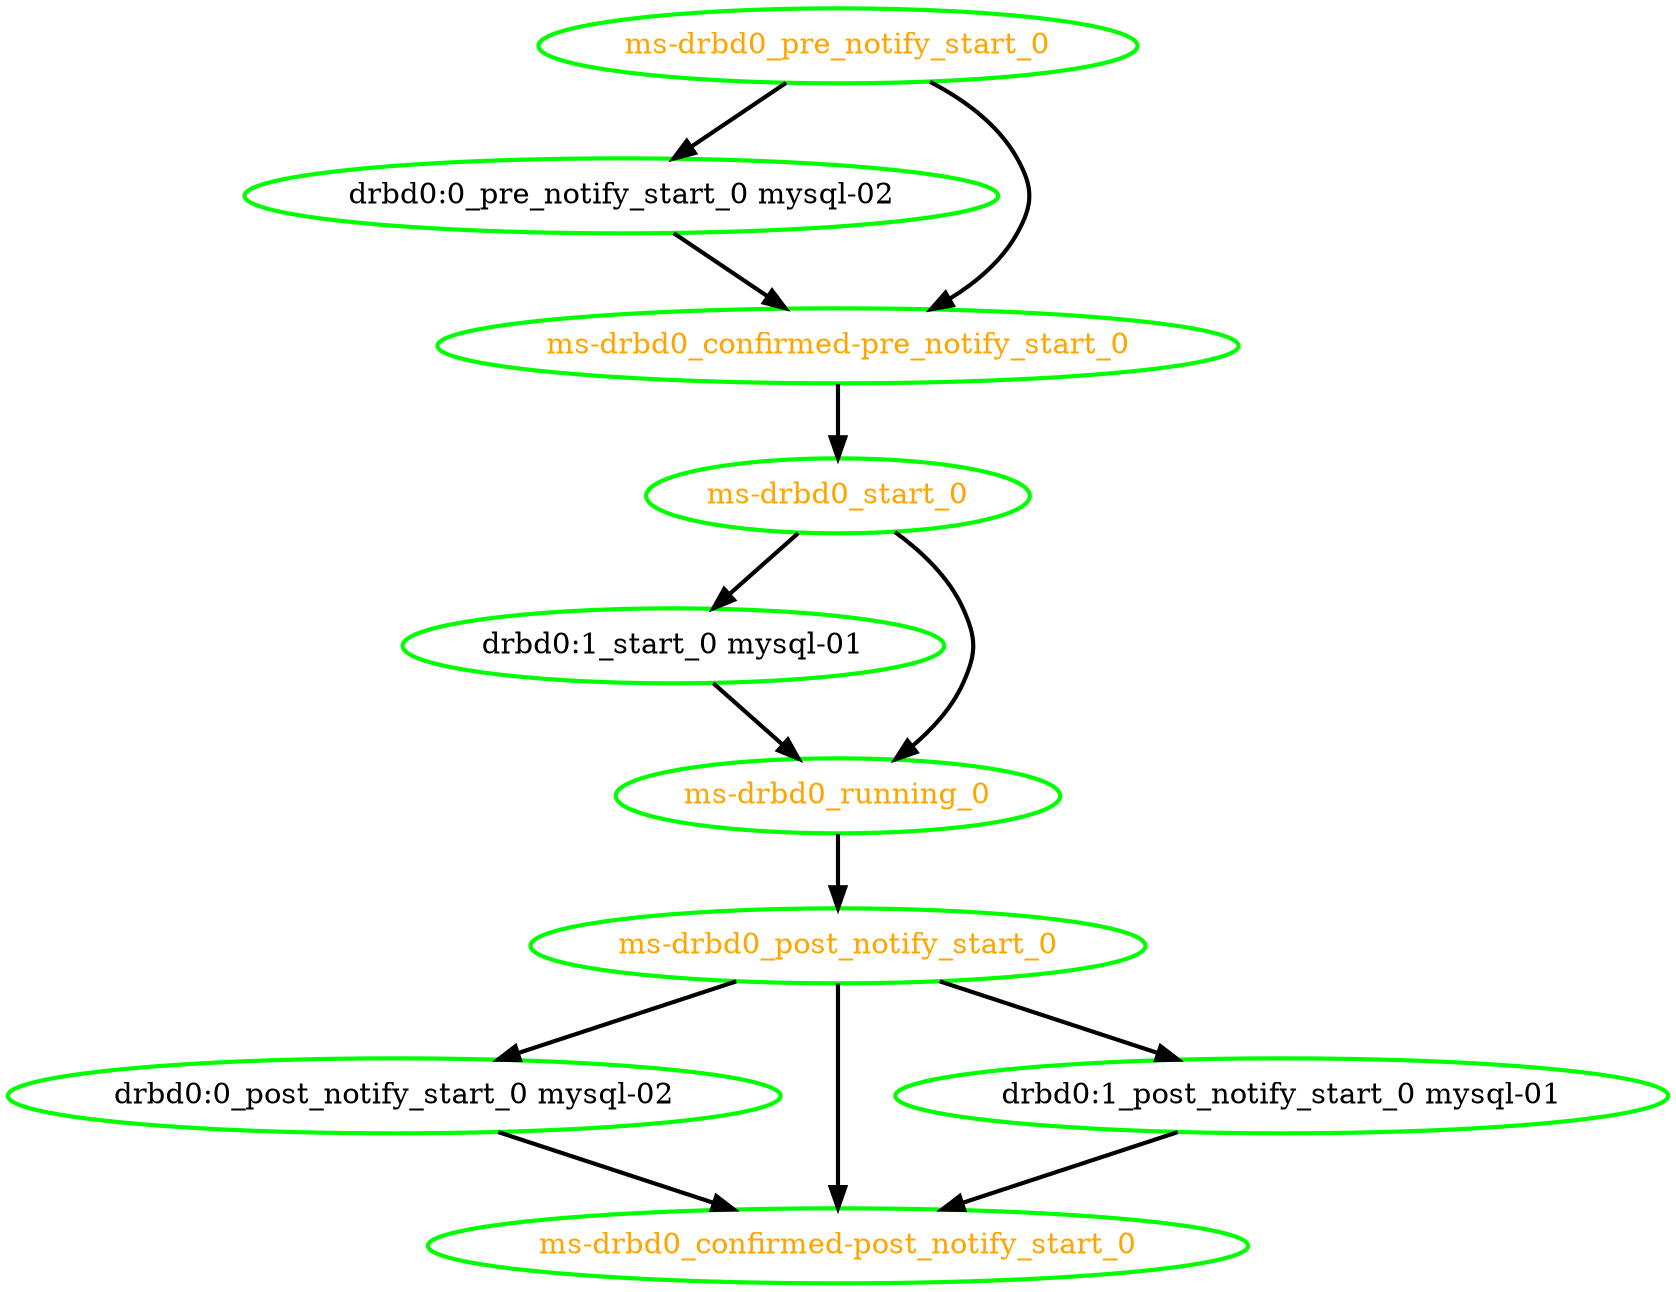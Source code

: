 digraph "g" {
"drbd0:0_post_notify_start_0 mysql-02" -> "ms-drbd0_confirmed-post_notify_start_0" [ style = bold]
"drbd0:0_post_notify_start_0 mysql-02" [ style=bold color="green" fontcolor="black"  ]
"drbd0:0_pre_notify_start_0 mysql-02" -> "ms-drbd0_confirmed-pre_notify_start_0" [ style = bold]
"drbd0:0_pre_notify_start_0 mysql-02" [ style=bold color="green" fontcolor="black"  ]
"drbd0:1_post_notify_start_0 mysql-01" -> "ms-drbd0_confirmed-post_notify_start_0" [ style = bold]
"drbd0:1_post_notify_start_0 mysql-01" [ style=bold color="green" fontcolor="black"  ]
"drbd0:1_start_0 mysql-01" -> "ms-drbd0_running_0" [ style = bold]
"drbd0:1_start_0 mysql-01" [ style=bold color="green" fontcolor="black"  ]
"ms-drbd0_confirmed-post_notify_start_0" [ style=bold color="green" fontcolor="orange"  ]
"ms-drbd0_confirmed-pre_notify_start_0" -> "ms-drbd0_start_0" [ style = bold]
"ms-drbd0_confirmed-pre_notify_start_0" [ style=bold color="green" fontcolor="orange"  ]
"ms-drbd0_post_notify_start_0" -> "drbd0:0_post_notify_start_0 mysql-02" [ style = bold]
"ms-drbd0_post_notify_start_0" -> "drbd0:1_post_notify_start_0 mysql-01" [ style = bold]
"ms-drbd0_post_notify_start_0" -> "ms-drbd0_confirmed-post_notify_start_0" [ style = bold]
"ms-drbd0_post_notify_start_0" [ style=bold color="green" fontcolor="orange"  ]
"ms-drbd0_pre_notify_start_0" -> "drbd0:0_pre_notify_start_0 mysql-02" [ style = bold]
"ms-drbd0_pre_notify_start_0" -> "ms-drbd0_confirmed-pre_notify_start_0" [ style = bold]
"ms-drbd0_pre_notify_start_0" [ style=bold color="green" fontcolor="orange"  ]
"ms-drbd0_running_0" -> "ms-drbd0_post_notify_start_0" [ style = bold]
"ms-drbd0_running_0" [ style=bold color="green" fontcolor="orange"  ]
"ms-drbd0_start_0" -> "drbd0:1_start_0 mysql-01" [ style = bold]
"ms-drbd0_start_0" -> "ms-drbd0_running_0" [ style = bold]
"ms-drbd0_start_0" [ style=bold color="green" fontcolor="orange"  ]
}
